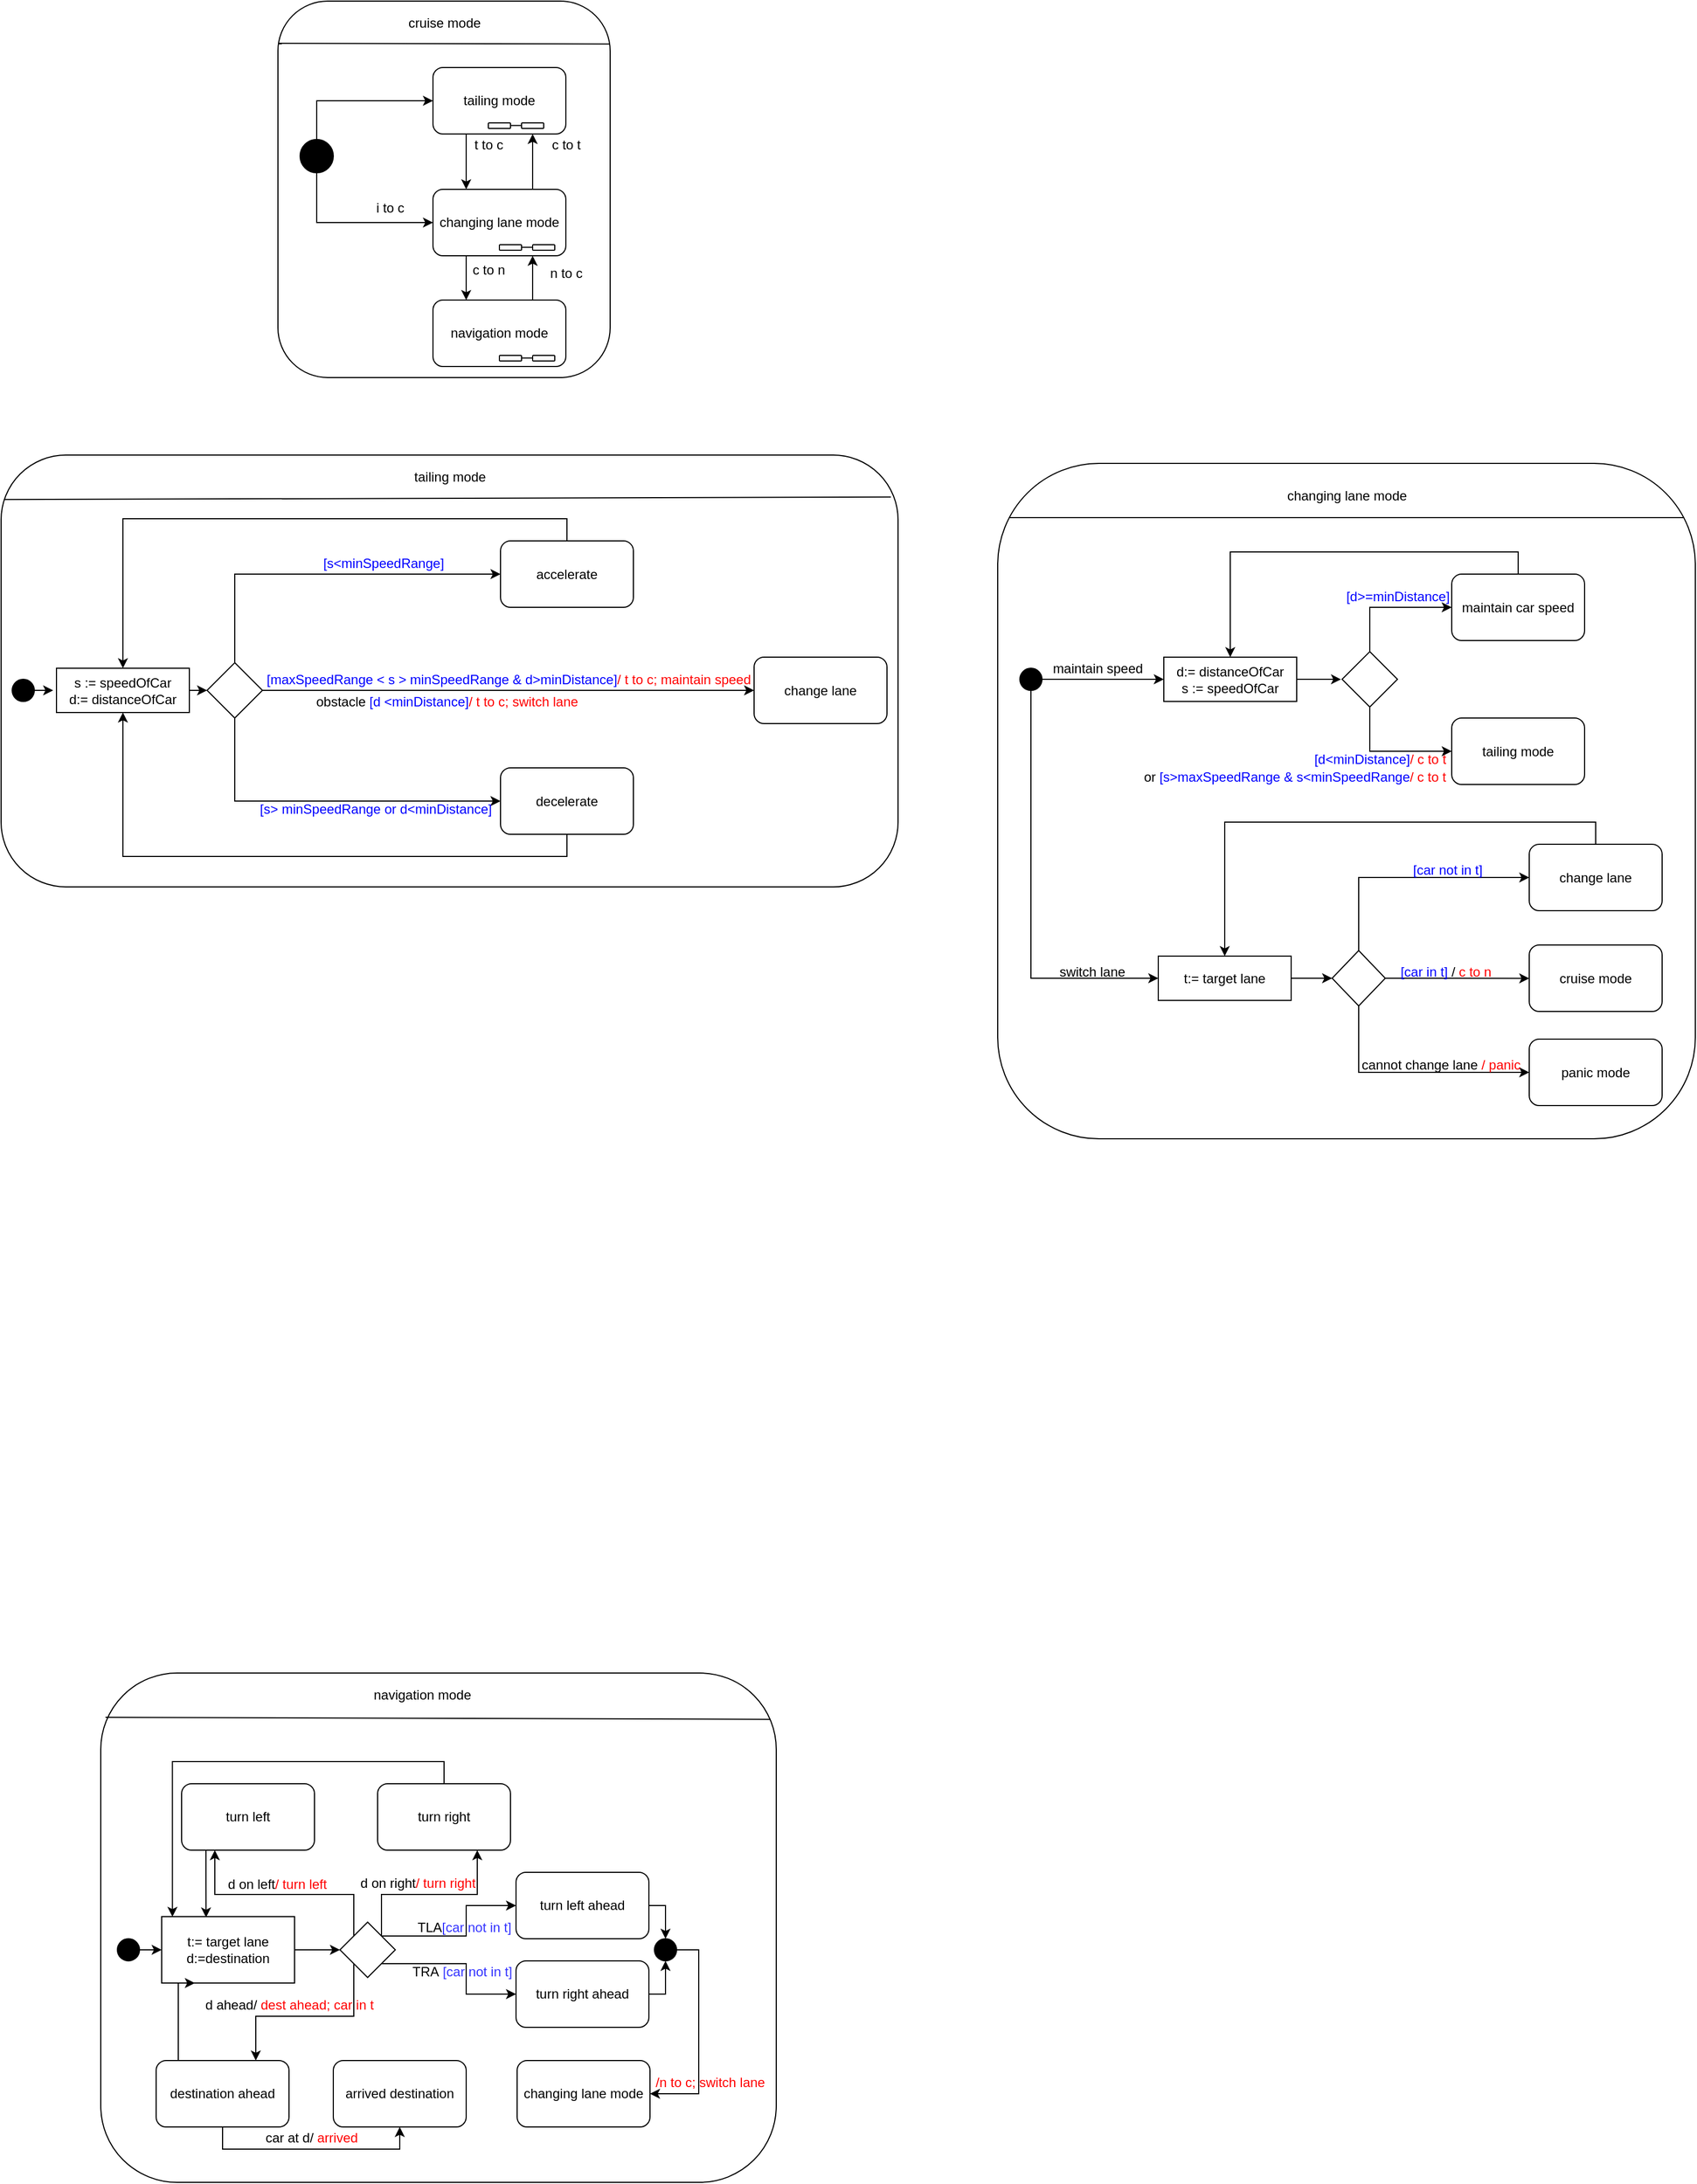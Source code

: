<mxfile version="12.6.5" type="device"><diagram id="bu0ypYmLeUoZo7SrcrKf" name="Page-1"><mxGraphModel dx="2560" dy="1480" grid="1" gridSize="10" guides="1" tooltips="1" connect="1" arrows="1" fold="1" page="1" pageScale="1" pageWidth="827" pageHeight="1169" math="0" shadow="0"><root><mxCell id="0"/><mxCell id="1" parent="0"/><mxCell id="kQw5O_8wR0or3dreUYfl-1" value="" style="rounded=1;whiteSpace=wrap;html=1;fillColor=none;" parent="1" vertex="1"><mxGeometry x="90" y="1570" width="610" height="460" as="geometry"/></mxCell><mxCell id="0SsMmwqjoRti1bS18b-7-103" value="" style="rounded=1;whiteSpace=wrap;html=1;fillColor=none;" parent="1" vertex="1"><mxGeometry x="900" y="477.53" width="630" height="610" as="geometry"/></mxCell><mxCell id="0SsMmwqjoRti1bS18b-7-61" value="" style="rounded=1;whiteSpace=wrap;html=1;fillColor=none;" parent="1" vertex="1"><mxGeometry x="250" y="60" width="300" height="340" as="geometry"/></mxCell><mxCell id="0SsMmwqjoRti1bS18b-7-33" value="" style="endArrow=none;html=1;entryX=0.003;entryY=0.103;entryDx=0;entryDy=0;entryPerimeter=0;exitX=0.992;exitY=0.097;exitDx=0;exitDy=0;exitPerimeter=0;" parent="1" source="0SsMmwqjoRti1bS18b-7-60" target="0SsMmwqjoRti1bS18b-7-60" edge="1"><mxGeometry width="50" height="50" relative="1" as="geometry"><mxPoint x="670" y="510" as="sourcePoint"/><mxPoint x="-20" y="510" as="targetPoint"/></mxGeometry></mxCell><mxCell id="0SsMmwqjoRti1bS18b-7-60" value="" style="rounded=1;whiteSpace=wrap;html=1;fillColor=none;" parent="1" vertex="1"><mxGeometry y="470" width="810" height="390" as="geometry"/></mxCell><mxCell id="0SsMmwqjoRti1bS18b-7-3" value="" style="endArrow=none;html=1;exitX=0.998;exitY=0.114;exitDx=0;exitDy=0;exitPerimeter=0;entryX=0.001;entryY=0.112;entryDx=0;entryDy=0;entryPerimeter=0;" parent="1" source="0SsMmwqjoRti1bS18b-7-61" target="0SsMmwqjoRti1bS18b-7-61" edge="1"><mxGeometry width="50" height="50" relative="1" as="geometry"><mxPoint x="619.14" y="81.6" as="sourcePoint"/><mxPoint x="249" y="81" as="targetPoint"/></mxGeometry></mxCell><mxCell id="0SsMmwqjoRti1bS18b-7-4" value="cruise mode" style="text;html=1;align=center;verticalAlign=middle;resizable=0;points=[];autosize=1;" parent="1" vertex="1"><mxGeometry x="360" y="70" width="80" height="20" as="geometry"/></mxCell><mxCell id="0SsMmwqjoRti1bS18b-7-9" style="edgeStyle=orthogonalEdgeStyle;rounded=0;orthogonalLoop=1;jettySize=auto;html=1;exitX=0.5;exitY=0;exitDx=0;exitDy=0;entryX=0;entryY=0.5;entryDx=0;entryDy=0;" parent="1" source="0SsMmwqjoRti1bS18b-7-5" target="0SsMmwqjoRti1bS18b-7-6" edge="1"><mxGeometry relative="1" as="geometry"/></mxCell><mxCell id="0SsMmwqjoRti1bS18b-7-10" style="edgeStyle=orthogonalEdgeStyle;rounded=0;orthogonalLoop=1;jettySize=auto;html=1;exitX=0.5;exitY=1;exitDx=0;exitDy=0;entryX=0;entryY=0.5;entryDx=0;entryDy=0;" parent="1" source="0SsMmwqjoRti1bS18b-7-5" target="0SsMmwqjoRti1bS18b-7-7" edge="1"><mxGeometry relative="1" as="geometry"/></mxCell><mxCell id="0SsMmwqjoRti1bS18b-7-5" value="" style="ellipse;whiteSpace=wrap;html=1;aspect=fixed;rounded=1;fillColor=#000000;" parent="1" vertex="1"><mxGeometry x="270" y="185" width="30" height="30" as="geometry"/></mxCell><mxCell id="0SsMmwqjoRti1bS18b-7-20" style="edgeStyle=orthogonalEdgeStyle;rounded=0;orthogonalLoop=1;jettySize=auto;html=1;exitX=0.25;exitY=1;exitDx=0;exitDy=0;entryX=0.25;entryY=0;entryDx=0;entryDy=0;" parent="1" source="0SsMmwqjoRti1bS18b-7-6" target="0SsMmwqjoRti1bS18b-7-7" edge="1"><mxGeometry relative="1" as="geometry"/></mxCell><mxCell id="0SsMmwqjoRti1bS18b-7-6" value="tailing mode" style="rounded=1;whiteSpace=wrap;html=1;fillColor=#FFFFFF;" parent="1" vertex="1"><mxGeometry x="390" y="120" width="120" height="60" as="geometry"/></mxCell><mxCell id="0SsMmwqjoRti1bS18b-7-22" style="edgeStyle=orthogonalEdgeStyle;rounded=0;orthogonalLoop=1;jettySize=auto;html=1;exitX=0.75;exitY=0;exitDx=0;exitDy=0;entryX=0.75;entryY=1;entryDx=0;entryDy=0;" parent="1" source="0SsMmwqjoRti1bS18b-7-7" target="0SsMmwqjoRti1bS18b-7-6" edge="1"><mxGeometry relative="1" as="geometry"/></mxCell><mxCell id="0SsMmwqjoRti1bS18b-7-24" style="edgeStyle=orthogonalEdgeStyle;rounded=0;orthogonalLoop=1;jettySize=auto;html=1;exitX=0.25;exitY=1;exitDx=0;exitDy=0;entryX=0.25;entryY=0;entryDx=0;entryDy=0;" parent="1" source="0SsMmwqjoRti1bS18b-7-7" target="0SsMmwqjoRti1bS18b-7-8" edge="1"><mxGeometry relative="1" as="geometry"/></mxCell><mxCell id="0SsMmwqjoRti1bS18b-7-30" value="c to n" style="text;html=1;align=center;verticalAlign=middle;resizable=0;points=[];labelBackgroundColor=#ffffff;" parent="0SsMmwqjoRti1bS18b-7-24" vertex="1" connectable="0"><mxGeometry x="-0.35" y="10" relative="1" as="geometry"><mxPoint x="10" as="offset"/></mxGeometry></mxCell><mxCell id="0SsMmwqjoRti1bS18b-7-7" value="changing lane mode" style="rounded=1;whiteSpace=wrap;html=1;fillColor=#FFFFFF;" parent="1" vertex="1"><mxGeometry x="390" y="230" width="120" height="60" as="geometry"/></mxCell><mxCell id="0SsMmwqjoRti1bS18b-7-29" style="edgeStyle=orthogonalEdgeStyle;rounded=0;orthogonalLoop=1;jettySize=auto;html=1;exitX=0.75;exitY=0;exitDx=0;exitDy=0;entryX=0.75;entryY=1;entryDx=0;entryDy=0;" parent="1" source="0SsMmwqjoRti1bS18b-7-8" target="0SsMmwqjoRti1bS18b-7-7" edge="1"><mxGeometry relative="1" as="geometry"/></mxCell><mxCell id="0SsMmwqjoRti1bS18b-7-8" value="navigation mode" style="rounded=1;whiteSpace=wrap;html=1;fillColor=#FFFFFF;" parent="1" vertex="1"><mxGeometry x="390" y="330" width="120" height="60" as="geometry"/></mxCell><mxCell id="0SsMmwqjoRti1bS18b-7-11" style="edgeStyle=orthogonalEdgeStyle;rounded=0;orthogonalLoop=1;jettySize=auto;html=1;exitX=0;exitY=0.5;exitDx=0;exitDy=0;entryX=1;entryY=0.5;entryDx=0;entryDy=0;endArrow=none;endFill=0;" parent="1" edge="1"><mxGeometry relative="1" as="geometry"><mxPoint x="470" y="172.33" as="sourcePoint"/><mxPoint x="460" y="172.33" as="targetPoint"/></mxGeometry></mxCell><mxCell id="0SsMmwqjoRti1bS18b-7-12" value="" style="rounded=1;whiteSpace=wrap;html=1;" parent="1" vertex="1"><mxGeometry x="440" y="170" width="20" height="5" as="geometry"/></mxCell><mxCell id="0SsMmwqjoRti1bS18b-7-13" value="" style="rounded=1;whiteSpace=wrap;html=1;" parent="1" vertex="1"><mxGeometry x="470" y="170" width="20" height="5" as="geometry"/></mxCell><mxCell id="0SsMmwqjoRti1bS18b-7-14" style="edgeStyle=orthogonalEdgeStyle;rounded=0;orthogonalLoop=1;jettySize=auto;html=1;exitX=0;exitY=0.5;exitDx=0;exitDy=0;entryX=1;entryY=0.5;entryDx=0;entryDy=0;endArrow=none;endFill=0;" parent="1" edge="1"><mxGeometry relative="1" as="geometry"><mxPoint x="480" y="282.33" as="sourcePoint"/><mxPoint x="470" y="282.33" as="targetPoint"/></mxGeometry></mxCell><mxCell id="0SsMmwqjoRti1bS18b-7-15" value="" style="rounded=1;whiteSpace=wrap;html=1;" parent="1" vertex="1"><mxGeometry x="450" y="280" width="20" height="5" as="geometry"/></mxCell><mxCell id="0SsMmwqjoRti1bS18b-7-16" value="" style="rounded=1;whiteSpace=wrap;html=1;" parent="1" vertex="1"><mxGeometry x="480" y="280" width="20" height="5" as="geometry"/></mxCell><mxCell id="0SsMmwqjoRti1bS18b-7-17" style="edgeStyle=orthogonalEdgeStyle;rounded=0;orthogonalLoop=1;jettySize=auto;html=1;exitX=0;exitY=0.5;exitDx=0;exitDy=0;entryX=1;entryY=0.5;entryDx=0;entryDy=0;endArrow=none;endFill=0;" parent="1" edge="1"><mxGeometry relative="1" as="geometry"><mxPoint x="480" y="382.33" as="sourcePoint"/><mxPoint x="470" y="382.33" as="targetPoint"/></mxGeometry></mxCell><mxCell id="0SsMmwqjoRti1bS18b-7-18" value="" style="rounded=1;whiteSpace=wrap;html=1;" parent="1" vertex="1"><mxGeometry x="450" y="380" width="20" height="5" as="geometry"/></mxCell><mxCell id="0SsMmwqjoRti1bS18b-7-19" value="" style="rounded=1;whiteSpace=wrap;html=1;" parent="1" vertex="1"><mxGeometry x="480" y="380" width="20" height="5" as="geometry"/></mxCell><mxCell id="0SsMmwqjoRti1bS18b-7-21" value="t to c" style="text;html=1;align=center;verticalAlign=middle;resizable=0;points=[];autosize=1;" parent="1" vertex="1"><mxGeometry x="420" y="180" width="40" height="20" as="geometry"/></mxCell><mxCell id="0SsMmwqjoRti1bS18b-7-23" value="c to t" style="text;html=1;align=center;verticalAlign=middle;resizable=0;points=[];autosize=1;" parent="1" vertex="1"><mxGeometry x="490" y="180" width="40" height="20" as="geometry"/></mxCell><mxCell id="0SsMmwqjoRti1bS18b-7-26" value="i to c" style="text;html=1;align=center;verticalAlign=middle;resizable=0;points=[];autosize=1;" parent="1" vertex="1"><mxGeometry x="331" y="237" width="40" height="20" as="geometry"/></mxCell><mxCell id="0SsMmwqjoRti1bS18b-7-31" value="n to c" style="text;html=1;align=center;verticalAlign=middle;resizable=0;points=[];autosize=1;" parent="1" vertex="1"><mxGeometry x="490" y="296" width="40" height="20" as="geometry"/></mxCell><mxCell id="0SsMmwqjoRti1bS18b-7-34" value="tailing mode" style="text;html=1;align=center;verticalAlign=middle;resizable=0;points=[];autosize=1;" parent="1" vertex="1"><mxGeometry x="365" y="480" width="80" height="20" as="geometry"/></mxCell><mxCell id="0SsMmwqjoRti1bS18b-7-58" style="edgeStyle=orthogonalEdgeStyle;rounded=0;orthogonalLoop=1;jettySize=auto;html=1;exitX=1;exitY=0.5;exitDx=0;exitDy=0;entryX=-0.025;entryY=0.492;entryDx=0;entryDy=0;entryPerimeter=0;" parent="1" source="0SsMmwqjoRti1bS18b-7-37" target="0SsMmwqjoRti1bS18b-7-39" edge="1"><mxGeometry relative="1" as="geometry"/></mxCell><mxCell id="0SsMmwqjoRti1bS18b-7-37" value="" style="ellipse;whiteSpace=wrap;html=1;aspect=fixed;rounded=1;fillColor=#000000;" parent="1" vertex="1"><mxGeometry x="10" y="672.53" width="20" height="20" as="geometry"/></mxCell><mxCell id="0SsMmwqjoRti1bS18b-7-42" style="edgeStyle=orthogonalEdgeStyle;rounded=0;orthogonalLoop=1;jettySize=auto;html=1;exitX=1;exitY=0.5;exitDx=0;exitDy=0;entryX=0;entryY=0.5;entryDx=0;entryDy=0;" parent="1" source="0SsMmwqjoRti1bS18b-7-39" target="0SsMmwqjoRti1bS18b-7-41" edge="1"><mxGeometry relative="1" as="geometry"><mxPoint x="220" y="682.53" as="targetPoint"/></mxGeometry></mxCell><mxCell id="0SsMmwqjoRti1bS18b-7-39" value="s := speedOfCar&lt;br&gt;d:= distanceOfCar" style="rounded=0;whiteSpace=wrap;html=1;fillColor=#ffffff;" parent="1" vertex="1"><mxGeometry x="50" y="662.53" width="120" height="40" as="geometry"/></mxCell><mxCell id="0SsMmwqjoRti1bS18b-7-46" style="edgeStyle=orthogonalEdgeStyle;rounded=0;orthogonalLoop=1;jettySize=auto;html=1;exitX=0.5;exitY=0;exitDx=0;exitDy=0;entryX=0;entryY=0.5;entryDx=0;entryDy=0;" parent="1" source="0SsMmwqjoRti1bS18b-7-41" target="0SsMmwqjoRti1bS18b-7-43" edge="1"><mxGeometry relative="1" as="geometry"/></mxCell><mxCell id="0SsMmwqjoRti1bS18b-7-48" style="edgeStyle=orthogonalEdgeStyle;rounded=0;orthogonalLoop=1;jettySize=auto;html=1;exitX=0.5;exitY=1;exitDx=0;exitDy=0;entryX=0;entryY=0.5;entryDx=0;entryDy=0;" parent="1" source="0SsMmwqjoRti1bS18b-7-41" target="0SsMmwqjoRti1bS18b-7-45" edge="1"><mxGeometry relative="1" as="geometry"/></mxCell><mxCell id="kQw5O_8wR0or3dreUYfl-5" value="" style="edgeStyle=orthogonalEdgeStyle;rounded=0;orthogonalLoop=1;jettySize=auto;html=1;entryX=0;entryY=0.5;entryDx=0;entryDy=0;" parent="1" source="0SsMmwqjoRti1bS18b-7-41" target="0SsMmwqjoRti1bS18b-7-44" edge="1"><mxGeometry relative="1" as="geometry"><mxPoint x="331" y="682.53" as="targetPoint"/></mxGeometry></mxCell><mxCell id="0SsMmwqjoRti1bS18b-7-41" value="" style="rhombus;whiteSpace=wrap;html=1;rounded=0;fillColor=#ffffff;" parent="1" vertex="1"><mxGeometry x="186" y="657.53" width="50" height="50" as="geometry"/></mxCell><mxCell id="0SsMmwqjoRti1bS18b-7-49" style="edgeStyle=orthogonalEdgeStyle;rounded=0;orthogonalLoop=1;jettySize=auto;html=1;exitX=0.5;exitY=0;exitDx=0;exitDy=0;entryX=0.5;entryY=0;entryDx=0;entryDy=0;" parent="1" source="0SsMmwqjoRti1bS18b-7-43" target="0SsMmwqjoRti1bS18b-7-39" edge="1"><mxGeometry relative="1" as="geometry"/></mxCell><mxCell id="0SsMmwqjoRti1bS18b-7-43" value="accelerate" style="rounded=1;whiteSpace=wrap;html=1;fillColor=#ffffff;" parent="1" vertex="1"><mxGeometry x="451.0" y="547.53" width="120" height="60" as="geometry"/></mxCell><mxCell id="0SsMmwqjoRti1bS18b-7-44" value="change lane" style="rounded=1;whiteSpace=wrap;html=1;fillColor=#ffffff;" parent="1" vertex="1"><mxGeometry x="680" y="652.53" width="120" height="60" as="geometry"/></mxCell><mxCell id="0SsMmwqjoRti1bS18b-7-53" style="edgeStyle=orthogonalEdgeStyle;rounded=0;orthogonalLoop=1;jettySize=auto;html=1;exitX=0.5;exitY=1;exitDx=0;exitDy=0;entryX=0.5;entryY=1;entryDx=0;entryDy=0;" parent="1" source="0SsMmwqjoRti1bS18b-7-45" target="0SsMmwqjoRti1bS18b-7-39" edge="1"><mxGeometry relative="1" as="geometry"/></mxCell><mxCell id="0SsMmwqjoRti1bS18b-7-45" value="decelerate" style="rounded=1;whiteSpace=wrap;html=1;fillColor=#ffffff;" parent="1" vertex="1"><mxGeometry x="451" y="752.53" width="120" height="60" as="geometry"/></mxCell><mxCell id="0SsMmwqjoRti1bS18b-7-50" value="&lt;font color=&quot;#0000ff&quot;&gt;[s&amp;lt;minSpeedRange]&lt;/font&gt;" style="text;html=1;align=center;verticalAlign=middle;resizable=0;points=[];autosize=1;" parent="1" vertex="1"><mxGeometry x="285" y="557.53" width="120" height="20" as="geometry"/></mxCell><mxCell id="0SsMmwqjoRti1bS18b-7-51" value="&lt;font color=&quot;#0000ff&quot;&gt;[s&amp;gt; minSpeedRange or d&amp;lt;minDistance]&lt;/font&gt;" style="text;html=1;align=center;verticalAlign=middle;resizable=0;points=[];autosize=1;" parent="1" vertex="1"><mxGeometry x="223" y="780" width="230" height="20" as="geometry"/></mxCell><mxCell id="0SsMmwqjoRti1bS18b-7-54" value="&lt;font color=&quot;#0000ff&quot;&gt;[maxSpeedRange &amp;lt; s &amp;gt; minSpeedRange &amp;amp; d&amp;gt;minDistance]&lt;/font&gt;&lt;font color=&quot;#ff0000&quot;&gt;/ t to c; maintain speed&lt;/font&gt;" style="text;html=1;align=center;verticalAlign=middle;resizable=0;points=[];autosize=1;" parent="1" vertex="1"><mxGeometry x="233" y="662.53" width="450" height="20" as="geometry"/></mxCell><mxCell id="0SsMmwqjoRti1bS18b-7-55" value="obstacle&lt;font color=&quot;#0000ff&quot;&gt;&amp;nbsp;[d &amp;lt;minDistance]&lt;/font&gt;&lt;font color=&quot;#ff0000&quot;&gt;/ t to c; switch lane&amp;nbsp;&lt;/font&gt;" style="text;html=1;align=center;verticalAlign=middle;resizable=0;points=[];autosize=1;" parent="1" vertex="1"><mxGeometry x="274" y="682.53" width="260" height="20" as="geometry"/></mxCell><mxCell id="0SsMmwqjoRti1bS18b-7-62" value="" style="endArrow=none;html=1;" parent="1" edge="1"><mxGeometry width="50" height="50" relative="1" as="geometry"><mxPoint x="1520" y="526.53" as="sourcePoint"/><mxPoint x="910" y="526.53" as="targetPoint"/></mxGeometry></mxCell><mxCell id="0SsMmwqjoRti1bS18b-7-63" value="changing lane mode" style="text;html=1;align=center;verticalAlign=middle;resizable=0;points=[];autosize=1;" parent="1" vertex="1"><mxGeometry x="1155" y="496.53" width="120" height="20" as="geometry"/></mxCell><mxCell id="0SsMmwqjoRti1bS18b-7-73" style="edgeStyle=orthogonalEdgeStyle;rounded=0;orthogonalLoop=1;jettySize=auto;html=1;exitX=1;exitY=0.5;exitDx=0;exitDy=0;entryX=0;entryY=0.5;entryDx=0;entryDy=0;" parent="1" source="0SsMmwqjoRti1bS18b-7-65" target="0SsMmwqjoRti1bS18b-7-66" edge="1"><mxGeometry relative="1" as="geometry"/></mxCell><mxCell id="0SsMmwqjoRti1bS18b-7-86" style="edgeStyle=orthogonalEdgeStyle;rounded=0;orthogonalLoop=1;jettySize=auto;html=1;exitX=0.5;exitY=1;exitDx=0;exitDy=0;entryX=0;entryY=0.5;entryDx=0;entryDy=0;" parent="1" source="0SsMmwqjoRti1bS18b-7-65" target="0SsMmwqjoRti1bS18b-7-82" edge="1"><mxGeometry relative="1" as="geometry"/></mxCell><mxCell id="0SsMmwqjoRti1bS18b-7-65" value="" style="ellipse;whiteSpace=wrap;html=1;aspect=fixed;rounded=1;fillColor=#000000;" parent="1" vertex="1"><mxGeometry x="920" y="662.53" width="20" height="20" as="geometry"/></mxCell><mxCell id="0SsMmwqjoRti1bS18b-7-75" style="edgeStyle=orthogonalEdgeStyle;rounded=0;orthogonalLoop=1;jettySize=auto;html=1;exitX=1;exitY=0.5;exitDx=0;exitDy=0;" parent="1" source="0SsMmwqjoRti1bS18b-7-66" edge="1"><mxGeometry relative="1" as="geometry"><mxPoint x="1210" y="672.578" as="targetPoint"/></mxGeometry></mxCell><mxCell id="0SsMmwqjoRti1bS18b-7-66" value="d:= distanceOfCar&lt;br&gt;s := speedOfCar" style="rounded=0;whiteSpace=wrap;html=1;fillColor=none;" parent="1" vertex="1"><mxGeometry x="1050" y="652.53" width="120" height="40" as="geometry"/></mxCell><mxCell id="0SsMmwqjoRti1bS18b-7-76" style="edgeStyle=orthogonalEdgeStyle;rounded=0;orthogonalLoop=1;jettySize=auto;html=1;exitX=0.5;exitY=0;exitDx=0;exitDy=0;entryX=0;entryY=0.5;entryDx=0;entryDy=0;" parent="1" source="0SsMmwqjoRti1bS18b-7-69" target="0SsMmwqjoRti1bS18b-7-70" edge="1"><mxGeometry relative="1" as="geometry"/></mxCell><mxCell id="0SsMmwqjoRti1bS18b-7-77" style="edgeStyle=orthogonalEdgeStyle;rounded=0;orthogonalLoop=1;jettySize=auto;html=1;exitX=0.5;exitY=1;exitDx=0;exitDy=0;entryX=0;entryY=0.5;entryDx=0;entryDy=0;" parent="1" source="0SsMmwqjoRti1bS18b-7-69" target="0SsMmwqjoRti1bS18b-7-71" edge="1"><mxGeometry relative="1" as="geometry"/></mxCell><mxCell id="0SsMmwqjoRti1bS18b-7-69" value="" style="rhombus;whiteSpace=wrap;html=1;rounded=0;fillColor=none;" parent="1" vertex="1"><mxGeometry x="1211" y="647.53" width="50" height="50" as="geometry"/></mxCell><mxCell id="0SsMmwqjoRti1bS18b-7-80" style="edgeStyle=orthogonalEdgeStyle;rounded=0;orthogonalLoop=1;jettySize=auto;html=1;exitX=0.5;exitY=0;exitDx=0;exitDy=0;entryX=0.5;entryY=0;entryDx=0;entryDy=0;" parent="1" source="0SsMmwqjoRti1bS18b-7-70" target="0SsMmwqjoRti1bS18b-7-66" edge="1"><mxGeometry relative="1" as="geometry"/></mxCell><mxCell id="0SsMmwqjoRti1bS18b-7-70" value="maintain car speed" style="rounded=1;whiteSpace=wrap;html=1;fillColor=none;" parent="1" vertex="1"><mxGeometry x="1310" y="577.53" width="120" height="60" as="geometry"/></mxCell><mxCell id="0SsMmwqjoRti1bS18b-7-71" value="tailing mode" style="rounded=1;whiteSpace=wrap;html=1;fillColor=none;" parent="1" vertex="1"><mxGeometry x="1310" y="707.53" width="120" height="60" as="geometry"/></mxCell><mxCell id="0SsMmwqjoRti1bS18b-7-78" value="&lt;font color=&quot;#0000ff&quot;&gt;[d&amp;gt;=minDistance]&lt;/font&gt;" style="text;html=1;align=center;verticalAlign=middle;resizable=0;points=[];autosize=1;" parent="1" vertex="1"><mxGeometry x="1206" y="587.53" width="110" height="20" as="geometry"/></mxCell><mxCell id="0SsMmwqjoRti1bS18b-7-79" value="&lt;font color=&quot;#0000ff&quot;&gt;[d&amp;lt;minDistance]&lt;/font&gt;&lt;font color=&quot;#ff0000&quot;&gt;/ c to t&lt;/font&gt;" style="text;html=1;align=center;verticalAlign=middle;resizable=0;points=[];autosize=1;" parent="1" vertex="1"><mxGeometry x="1180" y="735.06" width="130" height="20" as="geometry"/></mxCell><mxCell id="0SsMmwqjoRti1bS18b-7-101" style="edgeStyle=orthogonalEdgeStyle;rounded=0;orthogonalLoop=1;jettySize=auto;html=1;exitX=1;exitY=0.5;exitDx=0;exitDy=0;entryX=0;entryY=0.5;entryDx=0;entryDy=0;" parent="1" source="0SsMmwqjoRti1bS18b-7-82" target="0SsMmwqjoRti1bS18b-7-90" edge="1"><mxGeometry relative="1" as="geometry"/></mxCell><mxCell id="0SsMmwqjoRti1bS18b-7-82" value="t:= target lane" style="rounded=0;whiteSpace=wrap;html=1;fillColor=none;" parent="1" vertex="1"><mxGeometry x="1045" y="922.53" width="120" height="40" as="geometry"/></mxCell><mxCell id="0SsMmwqjoRti1bS18b-7-84" value="switch lane" style="text;html=1;align=center;verticalAlign=middle;resizable=0;points=[];autosize=1;" parent="1" vertex="1"><mxGeometry x="950" y="926.53" width="70" height="20" as="geometry"/></mxCell><mxCell id="0SsMmwqjoRti1bS18b-7-85" value="maintain speed" style="text;html=1;align=center;verticalAlign=middle;resizable=0;points=[];autosize=1;" parent="1" vertex="1"><mxGeometry x="940" y="652.53" width="100" height="20" as="geometry"/></mxCell><mxCell id="0SsMmwqjoRti1bS18b-7-91" style="edgeStyle=orthogonalEdgeStyle;rounded=0;orthogonalLoop=1;jettySize=auto;html=1;exitX=0.5;exitY=0;exitDx=0;exitDy=0;entryX=0;entryY=0.5;entryDx=0;entryDy=0;" parent="1" source="0SsMmwqjoRti1bS18b-7-90" target="0SsMmwqjoRti1bS18b-7-93" edge="1"><mxGeometry relative="1" as="geometry"/></mxCell><mxCell id="0SsMmwqjoRti1bS18b-7-96" style="edgeStyle=orthogonalEdgeStyle;rounded=0;orthogonalLoop=1;jettySize=auto;html=1;exitX=1;exitY=0.5;exitDx=0;exitDy=0;" parent="1" source="0SsMmwqjoRti1bS18b-7-90" edge="1"><mxGeometry relative="1" as="geometry"><mxPoint x="1380" y="942.648" as="targetPoint"/></mxGeometry></mxCell><mxCell id="0SsMmwqjoRti1bS18b-7-98" style="edgeStyle=orthogonalEdgeStyle;rounded=0;orthogonalLoop=1;jettySize=auto;html=1;exitX=0.5;exitY=1;exitDx=0;exitDy=0;entryX=0;entryY=0.5;entryDx=0;entryDy=0;" parent="1" source="0SsMmwqjoRti1bS18b-7-90" target="0SsMmwqjoRti1bS18b-7-95" edge="1"><mxGeometry relative="1" as="geometry"/></mxCell><mxCell id="0SsMmwqjoRti1bS18b-7-90" value="" style="rhombus;whiteSpace=wrap;html=1;rounded=0;fillColor=none;" parent="1" vertex="1"><mxGeometry x="1202" y="917.53" width="48" height="50" as="geometry"/></mxCell><mxCell id="0SsMmwqjoRti1bS18b-7-92" value="&lt;font color=&quot;#0000ff&quot;&gt;[car not in t]&lt;/font&gt;" style="text;html=1;align=center;verticalAlign=middle;resizable=0;points=[];autosize=1;" parent="1" vertex="1"><mxGeometry x="1266" y="834.53" width="80" height="20" as="geometry"/></mxCell><mxCell id="0SsMmwqjoRti1bS18b-7-102" style="edgeStyle=orthogonalEdgeStyle;rounded=0;orthogonalLoop=1;jettySize=auto;html=1;exitX=0.5;exitY=0;exitDx=0;exitDy=0;entryX=0.5;entryY=0;entryDx=0;entryDy=0;" parent="1" source="0SsMmwqjoRti1bS18b-7-93" target="0SsMmwqjoRti1bS18b-7-82" edge="1"><mxGeometry relative="1" as="geometry"/></mxCell><mxCell id="0SsMmwqjoRti1bS18b-7-93" value="change lane" style="rounded=1;whiteSpace=wrap;html=1;fillColor=none;" parent="1" vertex="1"><mxGeometry x="1380" y="821.53" width="120" height="60" as="geometry"/></mxCell><mxCell id="0SsMmwqjoRti1bS18b-7-94" value="cruise mode" style="rounded=1;whiteSpace=wrap;html=1;fillColor=none;" parent="1" vertex="1"><mxGeometry x="1380" y="912.53" width="120" height="60" as="geometry"/></mxCell><mxCell id="0SsMmwqjoRti1bS18b-7-95" value="panic mode" style="rounded=1;whiteSpace=wrap;html=1;fillColor=none;" parent="1" vertex="1"><mxGeometry x="1380" y="997.53" width="120" height="60" as="geometry"/></mxCell><mxCell id="0SsMmwqjoRti1bS18b-7-97" value="&lt;font color=&quot;#0000ff&quot;&gt;[car in t]&amp;nbsp;&lt;/font&gt;/&lt;font color=&quot;#ff0000&quot;&gt; c to n&amp;nbsp;&lt;/font&gt;" style="text;html=1;align=center;verticalAlign=middle;resizable=0;points=[];autosize=1;" parent="1" vertex="1"><mxGeometry x="1256" y="926.53" width="100" height="20" as="geometry"/></mxCell><mxCell id="0SsMmwqjoRti1bS18b-7-99" value="cannot change lane&lt;font color=&quot;#ff0000&quot;&gt; / panic&lt;/font&gt;" style="text;html=1;align=center;verticalAlign=middle;resizable=0;points=[];autosize=1;" parent="1" vertex="1"><mxGeometry x="1220" y="1010.53" width="160" height="20" as="geometry"/></mxCell><mxCell id="0SsMmwqjoRti1bS18b-7-106" value="" style="endArrow=none;html=1;entryX=0.007;entryY=0.087;entryDx=0;entryDy=0;entryPerimeter=0;exitX=0.992;exitY=0.097;exitDx=0;exitDy=0;exitPerimeter=0;" parent="1" edge="1" target="kQw5O_8wR0or3dreUYfl-1"><mxGeometry width="50" height="50" relative="1" as="geometry"><mxPoint x="694.88" y="1611.83" as="sourcePoint"/><mxPoint x="61.92" y="1614.17" as="targetPoint"/></mxGeometry></mxCell><mxCell id="0SsMmwqjoRti1bS18b-7-107" value="navigation mode" style="text;html=1;align=center;verticalAlign=middle;resizable=0;points=[];autosize=1;" parent="1" vertex="1"><mxGeometry x="330" y="1580" width="100" height="20" as="geometry"/></mxCell><mxCell id="0SsMmwqjoRti1bS18b-7-143" style="edgeStyle=orthogonalEdgeStyle;rounded=0;orthogonalLoop=1;jettySize=auto;html=1;exitX=1;exitY=0.5;exitDx=0;exitDy=0;entryX=0;entryY=0.5;entryDx=0;entryDy=0;" parent="1" source="0SsMmwqjoRti1bS18b-7-109" target="0SsMmwqjoRti1bS18b-7-113" edge="1"><mxGeometry relative="1" as="geometry"/></mxCell><mxCell id="0SsMmwqjoRti1bS18b-7-109" value="t:= target lane&lt;br&gt;d:=destination" style="rounded=0;whiteSpace=wrap;html=1;fillColor=none;" parent="1" vertex="1"><mxGeometry x="145" y="1790" width="120" height="60" as="geometry"/></mxCell><mxCell id="0SsMmwqjoRti1bS18b-7-116" style="edgeStyle=orthogonalEdgeStyle;rounded=0;orthogonalLoop=1;jettySize=auto;html=1;exitX=1;exitY=0.5;exitDx=0;exitDy=0;entryX=0;entryY=0.5;entryDx=0;entryDy=0;" parent="1" source="0SsMmwqjoRti1bS18b-7-110" target="0SsMmwqjoRti1bS18b-7-109" edge="1"><mxGeometry relative="1" as="geometry"/></mxCell><mxCell id="0SsMmwqjoRti1bS18b-7-110" value="" style="ellipse;whiteSpace=wrap;html=1;aspect=fixed;rounded=1;fillColor=#000000;" parent="1" vertex="1"><mxGeometry x="105" y="1810" width="20" height="20" as="geometry"/></mxCell><mxCell id="0SsMmwqjoRti1bS18b-7-133" style="edgeStyle=orthogonalEdgeStyle;rounded=0;orthogonalLoop=1;jettySize=auto;html=1;exitX=0;exitY=0;exitDx=0;exitDy=0;entryX=0.25;entryY=1;entryDx=0;entryDy=0;" parent="1" source="0SsMmwqjoRti1bS18b-7-113" target="0SsMmwqjoRti1bS18b-7-126" edge="1"><mxGeometry relative="1" as="geometry"><Array as="points"><mxPoint x="319" y="1770"/><mxPoint x="193" y="1770"/></Array></mxGeometry></mxCell><mxCell id="0SsMmwqjoRti1bS18b-7-134" style="edgeStyle=orthogonalEdgeStyle;rounded=0;orthogonalLoop=1;jettySize=auto;html=1;exitX=1;exitY=0;exitDx=0;exitDy=0;entryX=0.75;entryY=1;entryDx=0;entryDy=0;" parent="1" source="0SsMmwqjoRti1bS18b-7-113" target="0SsMmwqjoRti1bS18b-7-125" edge="1"><mxGeometry relative="1" as="geometry"><Array as="points"><mxPoint x="344" y="1770"/><mxPoint x="430" y="1770"/></Array></mxGeometry></mxCell><mxCell id="0SsMmwqjoRti1bS18b-7-136" style="edgeStyle=orthogonalEdgeStyle;rounded=0;orthogonalLoop=1;jettySize=auto;html=1;exitX=0;exitY=1;exitDx=0;exitDy=0;entryX=0.75;entryY=0;entryDx=0;entryDy=0;" parent="1" source="0SsMmwqjoRti1bS18b-7-113" target="0SsMmwqjoRti1bS18b-7-127" edge="1"><mxGeometry relative="1" as="geometry"><Array as="points"><mxPoint x="319" y="1880"/><mxPoint x="230" y="1880"/></Array></mxGeometry></mxCell><mxCell id="0SsMmwqjoRti1bS18b-7-140" style="edgeStyle=orthogonalEdgeStyle;rounded=0;orthogonalLoop=1;jettySize=auto;html=1;exitX=1;exitY=0;exitDx=0;exitDy=0;entryX=0;entryY=0.5;entryDx=0;entryDy=0;" parent="1" source="0SsMmwqjoRti1bS18b-7-113" target="0SsMmwqjoRti1bS18b-7-118" edge="1"><mxGeometry relative="1" as="geometry"><Array as="points"><mxPoint x="420" y="1808"/><mxPoint x="420" y="1780"/></Array></mxGeometry></mxCell><mxCell id="0SsMmwqjoRti1bS18b-7-141" style="edgeStyle=orthogonalEdgeStyle;rounded=0;orthogonalLoop=1;jettySize=auto;html=1;exitX=1;exitY=1;exitDx=0;exitDy=0;entryX=0;entryY=0.5;entryDx=0;entryDy=0;" parent="1" source="0SsMmwqjoRti1bS18b-7-113" target="0SsMmwqjoRti1bS18b-7-117" edge="1"><mxGeometry relative="1" as="geometry"><Array as="points"><mxPoint x="420" y="1832"/><mxPoint x="420" y="1860"/></Array></mxGeometry></mxCell><mxCell id="0SsMmwqjoRti1bS18b-7-113" value="" style="rhombus;whiteSpace=wrap;html=1;rounded=0;fillColor=none;" parent="1" vertex="1"><mxGeometry x="306" y="1795" width="50" height="50" as="geometry"/></mxCell><mxCell id="0SsMmwqjoRti1bS18b-7-168" style="edgeStyle=orthogonalEdgeStyle;rounded=0;orthogonalLoop=1;jettySize=auto;html=1;exitX=1;exitY=0.5;exitDx=0;exitDy=0;entryX=0.5;entryY=1;entryDx=0;entryDy=0;" parent="1" source="0SsMmwqjoRti1bS18b-7-117" target="0SsMmwqjoRti1bS18b-7-166" edge="1"><mxGeometry relative="1" as="geometry"/></mxCell><mxCell id="0SsMmwqjoRti1bS18b-7-117" value="turn right ahead" style="rounded=1;whiteSpace=wrap;html=1;fillColor=none;" parent="1" vertex="1"><mxGeometry x="465" y="1830" width="120" height="60" as="geometry"/></mxCell><mxCell id="0SsMmwqjoRti1bS18b-7-167" style="edgeStyle=orthogonalEdgeStyle;rounded=0;orthogonalLoop=1;jettySize=auto;html=1;exitX=1;exitY=0.5;exitDx=0;exitDy=0;entryX=0.5;entryY=0;entryDx=0;entryDy=0;" parent="1" source="0SsMmwqjoRti1bS18b-7-118" target="0SsMmwqjoRti1bS18b-7-166" edge="1"><mxGeometry relative="1" as="geometry"/></mxCell><mxCell id="0SsMmwqjoRti1bS18b-7-118" value="turn left ahead" style="rounded=1;whiteSpace=wrap;html=1;fillColor=none;" parent="1" vertex="1"><mxGeometry x="465" y="1750" width="120" height="60" as="geometry"/></mxCell><mxCell id="0SsMmwqjoRti1bS18b-7-124" value="arrived destination" style="rounded=1;whiteSpace=wrap;html=1;fillColor=none;" parent="1" vertex="1"><mxGeometry x="300" y="1920" width="120" height="60" as="geometry"/></mxCell><mxCell id="0SsMmwqjoRti1bS18b-7-151" style="edgeStyle=orthogonalEdgeStyle;rounded=0;orthogonalLoop=1;jettySize=auto;html=1;exitX=0.5;exitY=0;exitDx=0;exitDy=0;entryX=0.081;entryY=0.003;entryDx=0;entryDy=0;entryPerimeter=0;" parent="1" source="0SsMmwqjoRti1bS18b-7-125" target="0SsMmwqjoRti1bS18b-7-109" edge="1"><mxGeometry relative="1" as="geometry"/></mxCell><mxCell id="0SsMmwqjoRti1bS18b-7-125" value="turn right" style="rounded=1;whiteSpace=wrap;html=1;fillColor=none;" parent="1" vertex="1"><mxGeometry x="340" y="1670" width="120" height="60" as="geometry"/></mxCell><mxCell id="0SsMmwqjoRti1bS18b-7-148" style="edgeStyle=orthogonalEdgeStyle;rounded=0;orthogonalLoop=1;jettySize=auto;html=1;exitX=0.25;exitY=1;exitDx=0;exitDy=0;entryX=0.334;entryY=0.013;entryDx=0;entryDy=0;entryPerimeter=0;" parent="1" source="0SsMmwqjoRti1bS18b-7-126" target="0SsMmwqjoRti1bS18b-7-109" edge="1"><mxGeometry relative="1" as="geometry"><Array as="points"><mxPoint x="185" y="1760"/><mxPoint x="185" y="1760"/></Array></mxGeometry></mxCell><mxCell id="0SsMmwqjoRti1bS18b-7-126" value="turn left" style="rounded=1;whiteSpace=wrap;html=1;fillColor=none;" parent="1" vertex="1"><mxGeometry x="163" y="1670" width="120" height="60" as="geometry"/></mxCell><mxCell id="0SsMmwqjoRti1bS18b-7-174" style="edgeStyle=orthogonalEdgeStyle;rounded=0;orthogonalLoop=1;jettySize=auto;html=1;exitX=0.25;exitY=0;exitDx=0;exitDy=0;" parent="1" source="0SsMmwqjoRti1bS18b-7-127" edge="1"><mxGeometry relative="1" as="geometry"><mxPoint x="175" y="1850" as="targetPoint"/><Array as="points"><mxPoint x="160" y="1920"/><mxPoint x="160" y="1850"/></Array></mxGeometry></mxCell><mxCell id="0SsMmwqjoRti1bS18b-7-175" style="edgeStyle=orthogonalEdgeStyle;rounded=0;orthogonalLoop=1;jettySize=auto;html=1;exitX=0.5;exitY=1;exitDx=0;exitDy=0;entryX=0.5;entryY=1;entryDx=0;entryDy=0;" parent="1" source="0SsMmwqjoRti1bS18b-7-127" target="0SsMmwqjoRti1bS18b-7-124" edge="1"><mxGeometry relative="1" as="geometry"/></mxCell><mxCell id="0SsMmwqjoRti1bS18b-7-127" value="destination ahead" style="rounded=1;whiteSpace=wrap;html=1;fillColor=none;" parent="1" vertex="1"><mxGeometry x="140" y="1920" width="120" height="60" as="geometry"/></mxCell><mxCell id="0SsMmwqjoRti1bS18b-7-144" value="d ahead/ &lt;font color=&quot;#ff0000&quot;&gt;dest ahead; car in t&lt;/font&gt;" style="text;html=1;align=center;verticalAlign=middle;resizable=0;points=[];autosize=1;" parent="1" vertex="1"><mxGeometry x="175" y="1860" width="170" height="20" as="geometry"/></mxCell><mxCell id="0SsMmwqjoRti1bS18b-7-145" value="car at d/ &lt;font color=&quot;#ff0000&quot;&gt;arrived&lt;/font&gt;" style="text;html=1;align=center;verticalAlign=middle;resizable=0;points=[];autosize=1;" parent="1" vertex="1"><mxGeometry x="230" y="1980" width="100" height="20" as="geometry"/></mxCell><mxCell id="0SsMmwqjoRti1bS18b-7-146" value="d on left&lt;font color=&quot;#ff0000&quot;&gt;/ turn left&lt;/font&gt;" style="text;html=1;align=center;verticalAlign=middle;resizable=0;points=[];autosize=1;" parent="1" vertex="1"><mxGeometry x="199" y="1751" width="100" height="20" as="geometry"/></mxCell><mxCell id="0SsMmwqjoRti1bS18b-7-147" value="d on right&lt;font color=&quot;#ff0000&quot;&gt;/ turn right&lt;/font&gt;" style="text;html=1;align=center;verticalAlign=middle;resizable=0;points=[];autosize=1;" parent="1" vertex="1"><mxGeometry x="316" y="1750" width="120" height="20" as="geometry"/></mxCell><mxCell id="0SsMmwqjoRti1bS18b-7-152" style="edgeStyle=orthogonalEdgeStyle;rounded=0;orthogonalLoop=1;jettySize=auto;html=1;exitX=0.5;exitY=1;exitDx=0;exitDy=0;" parent="1" edge="1"><mxGeometry relative="1" as="geometry"><mxPoint x="670" y="1845" as="sourcePoint"/><mxPoint x="670" y="1845" as="targetPoint"/></mxGeometry></mxCell><mxCell id="0SsMmwqjoRti1bS18b-7-155" value="TLA&lt;font color=&quot;#3333ff&quot;&gt;[car not in t]&lt;/font&gt;" style="text;html=1;align=center;verticalAlign=middle;resizable=0;points=[];autosize=1;" parent="1" vertex="1"><mxGeometry x="368" y="1790" width="100" height="20" as="geometry"/></mxCell><mxCell id="0SsMmwqjoRti1bS18b-7-156" value="TRA&amp;nbsp;&lt;font color=&quot;#3333ff&quot;&gt;[car not in t]&lt;/font&gt;" style="text;html=1;align=center;verticalAlign=middle;resizable=0;points=[];autosize=1;" parent="1" vertex="1"><mxGeometry x="366" y="1830" width="100" height="20" as="geometry"/></mxCell><mxCell id="0SsMmwqjoRti1bS18b-7-164" value="changing lane mode" style="rounded=1;whiteSpace=wrap;html=1;fillColor=none;" parent="1" vertex="1"><mxGeometry x="466" y="1920" width="120" height="60" as="geometry"/></mxCell><mxCell id="0SsMmwqjoRti1bS18b-7-170" style="edgeStyle=orthogonalEdgeStyle;rounded=0;orthogonalLoop=1;jettySize=auto;html=1;exitX=1;exitY=0.5;exitDx=0;exitDy=0;entryX=1;entryY=0.5;entryDx=0;entryDy=0;" parent="1" source="0SsMmwqjoRti1bS18b-7-166" target="0SsMmwqjoRti1bS18b-7-164" edge="1"><mxGeometry relative="1" as="geometry"/></mxCell><mxCell id="0SsMmwqjoRti1bS18b-7-166" value="" style="ellipse;whiteSpace=wrap;html=1;aspect=fixed;rounded=1;fillColor=#000000;" parent="1" vertex="1"><mxGeometry x="590" y="1810" width="20" height="20" as="geometry"/></mxCell><mxCell id="0SsMmwqjoRti1bS18b-7-171" value="&lt;font color=&quot;#ff0000&quot;&gt;/n to c; switch lane&lt;/font&gt;" style="text;html=1;align=center;verticalAlign=middle;resizable=0;points=[];autosize=1;" parent="1" vertex="1"><mxGeometry x="585" y="1930" width="110" height="20" as="geometry"/></mxCell><mxCell id="Pk_caMPwSZ8-BBPL9JDP-1" value="or&amp;nbsp;&lt;font color=&quot;#0000ff&quot;&gt;[s&amp;gt;maxSpeedRange &amp;amp; s&amp;lt;minSpeedRange&lt;/font&gt;&lt;span style=&quot;color: rgb(255 , 0 , 0)&quot;&gt;/ c to t&lt;/span&gt;" style="text;html=1;align=center;verticalAlign=middle;resizable=0;points=[];autosize=1;" vertex="1" parent="1"><mxGeometry x="1023" y="751.06" width="290" height="20" as="geometry"/></mxCell></root></mxGraphModel></diagram></mxfile>